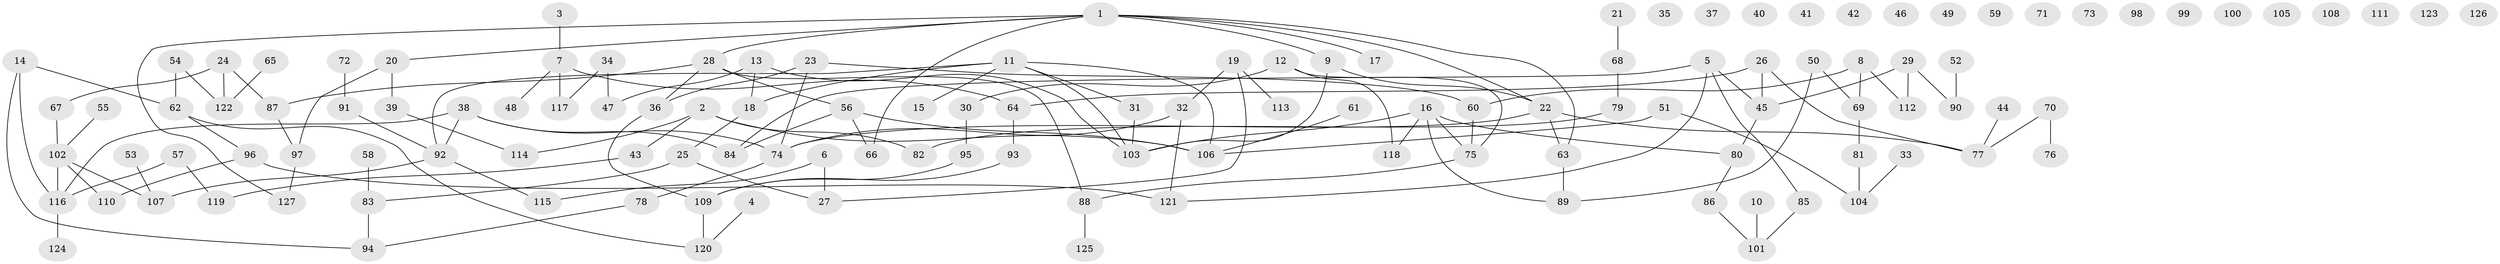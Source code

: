 // coarse degree distribution, {2: 0.22, 5: 0.08, 1: 0.12, 7: 0.06, 0: 0.36, 4: 0.1, 3: 0.02, 10: 0.02, 6: 0.02}
// Generated by graph-tools (version 1.1) at 2025/43/03/04/25 21:43:57]
// undirected, 127 vertices, 145 edges
graph export_dot {
graph [start="1"]
  node [color=gray90,style=filled];
  1;
  2;
  3;
  4;
  5;
  6;
  7;
  8;
  9;
  10;
  11;
  12;
  13;
  14;
  15;
  16;
  17;
  18;
  19;
  20;
  21;
  22;
  23;
  24;
  25;
  26;
  27;
  28;
  29;
  30;
  31;
  32;
  33;
  34;
  35;
  36;
  37;
  38;
  39;
  40;
  41;
  42;
  43;
  44;
  45;
  46;
  47;
  48;
  49;
  50;
  51;
  52;
  53;
  54;
  55;
  56;
  57;
  58;
  59;
  60;
  61;
  62;
  63;
  64;
  65;
  66;
  67;
  68;
  69;
  70;
  71;
  72;
  73;
  74;
  75;
  76;
  77;
  78;
  79;
  80;
  81;
  82;
  83;
  84;
  85;
  86;
  87;
  88;
  89;
  90;
  91;
  92;
  93;
  94;
  95;
  96;
  97;
  98;
  99;
  100;
  101;
  102;
  103;
  104;
  105;
  106;
  107;
  108;
  109;
  110;
  111;
  112;
  113;
  114;
  115;
  116;
  117;
  118;
  119;
  120;
  121;
  122;
  123;
  124;
  125;
  126;
  127;
  1 -- 9;
  1 -- 17;
  1 -- 20;
  1 -- 22;
  1 -- 28;
  1 -- 63;
  1 -- 66;
  1 -- 127;
  2 -- 43;
  2 -- 82;
  2 -- 106;
  2 -- 114;
  3 -- 7;
  4 -- 120;
  5 -- 45;
  5 -- 84;
  5 -- 85;
  5 -- 121;
  6 -- 27;
  6 -- 115;
  7 -- 48;
  7 -- 64;
  7 -- 117;
  8 -- 60;
  8 -- 69;
  8 -- 112;
  9 -- 22;
  9 -- 103;
  10 -- 101;
  11 -- 15;
  11 -- 18;
  11 -- 31;
  11 -- 92;
  11 -- 103;
  11 -- 106;
  12 -- 30;
  12 -- 75;
  12 -- 118;
  13 -- 18;
  13 -- 47;
  13 -- 103;
  14 -- 62;
  14 -- 94;
  14 -- 116;
  16 -- 75;
  16 -- 80;
  16 -- 89;
  16 -- 103;
  16 -- 118;
  18 -- 25;
  19 -- 27;
  19 -- 32;
  19 -- 113;
  20 -- 39;
  20 -- 97;
  21 -- 68;
  22 -- 63;
  22 -- 74;
  22 -- 77;
  23 -- 36;
  23 -- 60;
  23 -- 74;
  24 -- 67;
  24 -- 87;
  24 -- 122;
  25 -- 27;
  25 -- 83;
  26 -- 45;
  26 -- 64;
  26 -- 77;
  28 -- 36;
  28 -- 56;
  28 -- 87;
  28 -- 88;
  29 -- 45;
  29 -- 90;
  29 -- 112;
  30 -- 95;
  31 -- 103;
  32 -- 74;
  32 -- 121;
  33 -- 104;
  34 -- 47;
  34 -- 117;
  36 -- 109;
  38 -- 74;
  38 -- 84;
  38 -- 92;
  38 -- 116;
  39 -- 114;
  43 -- 119;
  44 -- 77;
  45 -- 80;
  50 -- 69;
  50 -- 89;
  51 -- 104;
  51 -- 106;
  52 -- 90;
  53 -- 107;
  54 -- 62;
  54 -- 122;
  55 -- 102;
  56 -- 66;
  56 -- 84;
  56 -- 106;
  57 -- 116;
  57 -- 119;
  58 -- 83;
  60 -- 75;
  61 -- 106;
  62 -- 96;
  62 -- 120;
  63 -- 89;
  64 -- 93;
  65 -- 122;
  67 -- 102;
  68 -- 79;
  69 -- 81;
  70 -- 76;
  70 -- 77;
  72 -- 91;
  74 -- 78;
  75 -- 88;
  78 -- 94;
  79 -- 82;
  80 -- 86;
  81 -- 104;
  83 -- 94;
  85 -- 101;
  86 -- 101;
  87 -- 97;
  88 -- 125;
  91 -- 92;
  92 -- 107;
  92 -- 115;
  93 -- 109;
  95 -- 109;
  96 -- 110;
  96 -- 121;
  97 -- 127;
  102 -- 107;
  102 -- 110;
  102 -- 116;
  109 -- 120;
  116 -- 124;
}
